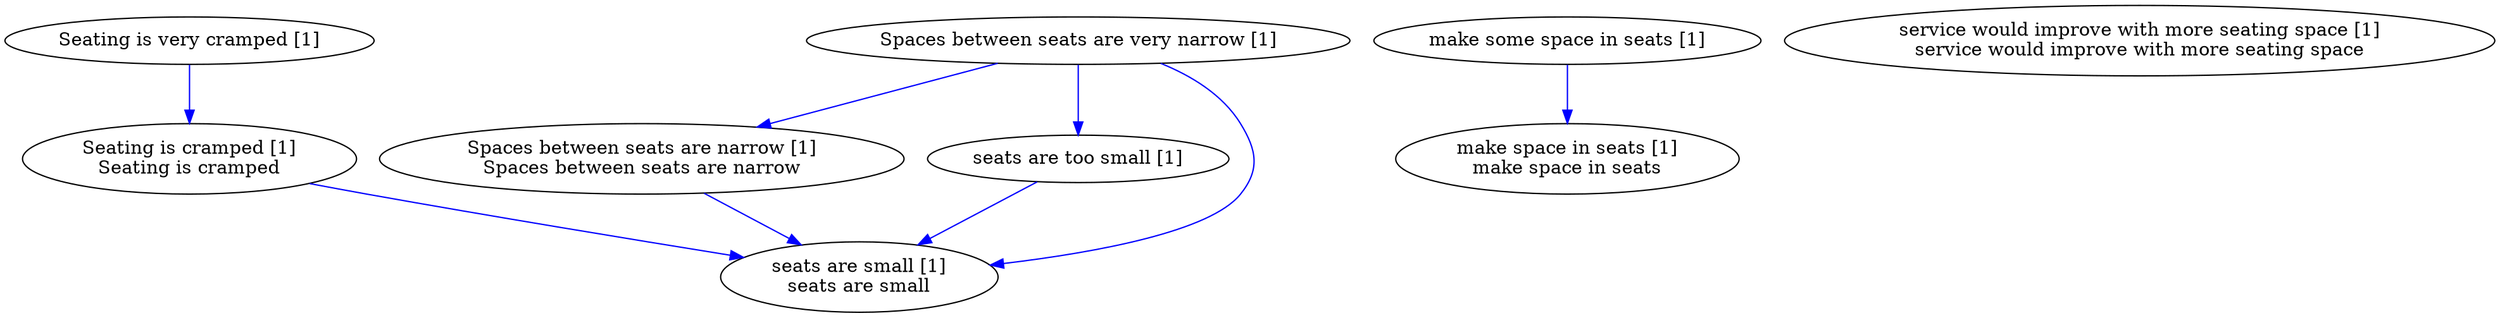 digraph collapsedGraph {
"Seating is very cramped [1]""Seating is cramped [1]\nSeating is cramped""Spaces between seats are very narrow [1]""Spaces between seats are narrow [1]\nSpaces between seats are narrow""make some space in seats [1]""make space in seats [1]\nmake space in seats""seats are too small [1]""seats are small [1]\nseats are small""service would improve with more seating space [1]\nservice would improve with more seating space""Seating is very cramped [1]" -> "Seating is cramped [1]\nSeating is cramped" [color=blue]
"Spaces between seats are very narrow [1]" -> "Spaces between seats are narrow [1]\nSpaces between seats are narrow" [color=blue]
"make some space in seats [1]" -> "make space in seats [1]\nmake space in seats" [color=blue]
"seats are too small [1]" -> "seats are small [1]\nseats are small" [color=blue]
"Spaces between seats are narrow [1]\nSpaces between seats are narrow" -> "seats are small [1]\nseats are small" [color=blue]
"Spaces between seats are very narrow [1]" -> "seats are too small [1]" [color=blue]
"Seating is cramped [1]\nSeating is cramped" -> "seats are small [1]\nseats are small" [color=blue]
"Spaces between seats are very narrow [1]" -> "seats are small [1]\nseats are small" [color=blue]
}